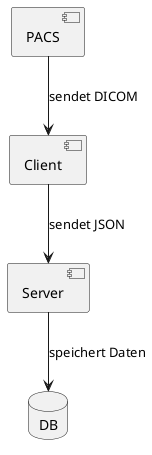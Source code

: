 @startuml
component PACS
component Client
component Server
database DB
PACS --> Client : sendet DICOM
Client --> Server : sendet JSON
Server --> DB : speichert Daten
@enduml
